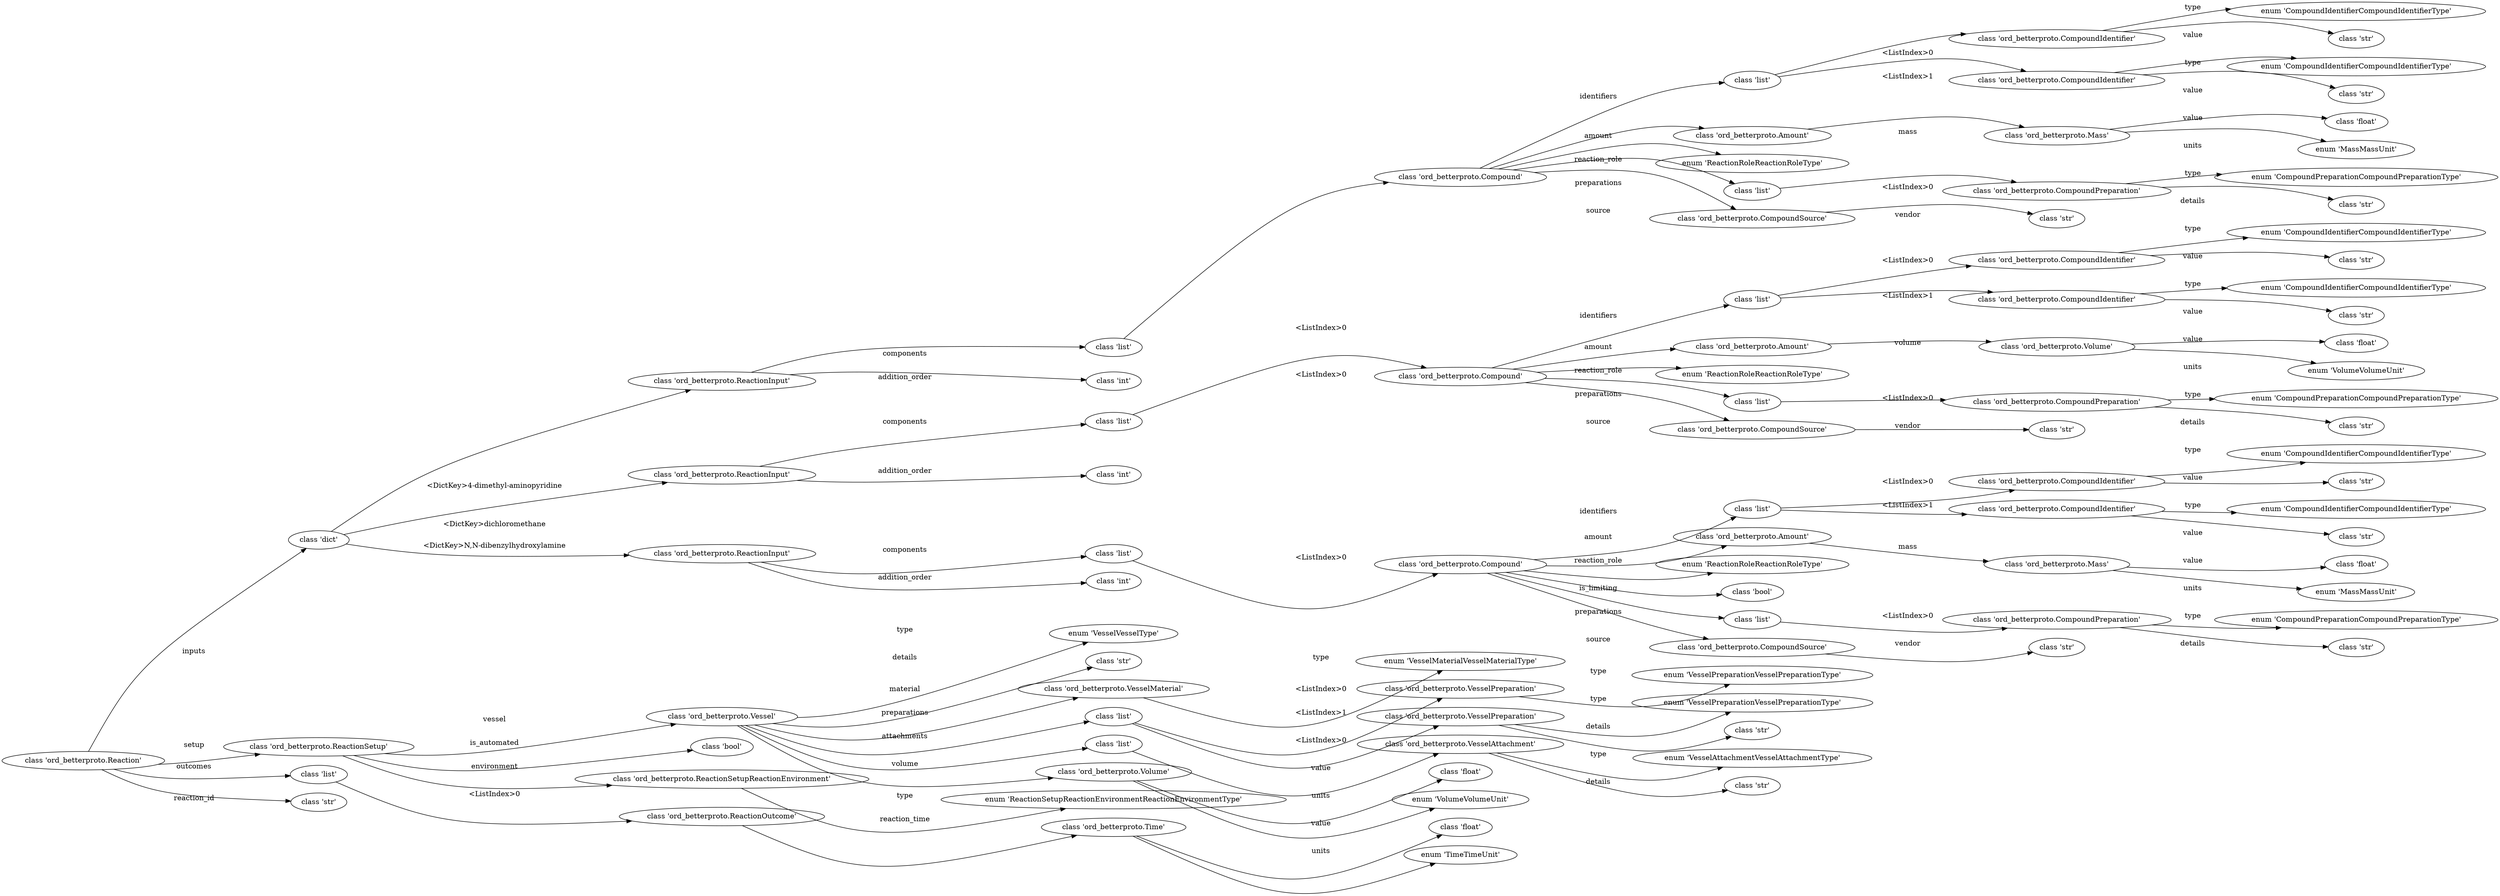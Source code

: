 strict digraph "" {
	graph [rankdir=LR,
		splines=curved
	];
	node [label="\N"];
	"<ROOT>"	[label=<class 'ord_betterproto.Reaction'>,
		node_class="<class 'ord_betterproto.Reaction'>",
		node_class_as_string="ord_betterproto.Reaction",
		node_object="Reaction(identifiers=[], inputs={'4-dimethyl-aminopyridine': ReactionInput(components=[Compound(identifiers=[CompoundIdentifier(\
type=<CompoundIdentifierCompoundIdentifierType.SMILES: 2>, details='', value='n1ccc(N(C)C)cc1'), CompoundIdentifier(type=<CompoundIdentifierCompoundIdentifierType.NAME: \
6>, details='', value='4-dimethyl-aminopyridine')], amount=Amount(mass=Mass(value=12.8, precision=None, units=<MassMassUnit.GRAM: \
2>), moles=Moles(value=None, precision=None, units=0), volume=Volume(value=None, precision=None, units=0), volume_includes_solutes=\
None, unmeasured=UnmeasuredAmount(type=0, details='')), reaction_role=<ReactionRoleReactionRoleType.REAGENT: 2>, is_limiting=None, \
preparations=[CompoundPreparation(type=<CompoundPreparationCompoundPreparationType.NONE: 2>, details='used as received', reaction_\
id='')], source=CompoundSource(vendor='Sigma Aldrich', catalog_id='', lot=''), features={}, analyses={})], crude_components=[], \
addition_order=2, addition_time=Time(value=None, precision=None, units=0), addition_speed=ReactionInputAdditionSpeed(type=0, details=''), \
addition_duration=Time(value=None, precision=None, units=0), flow_rate=FlowRate(value=None, precision=None, units=0), addition_device=\
ReactionInputAdditionDevice(type=0, details=''), addition_temperature=Temperature(value=None, precision=None, units=0)), 'dichloromethane': \
ReactionInput(components=[Compound(identifiers=[CompoundIdentifier(type=<CompoundIdentifierCompoundIdentifierType.SMILES: 2>, details='', \
value='C(Cl)Cl'), CompoundIdentifier(type=<CompoundIdentifierCompoundIdentifierType.NAME: 6>, details='', value='dichloromethane')], \
amount=Amount(mass=Mass(value=None, precision=None, units=0), moles=Moles(value=None, precision=None, units=0), volume=Volume(value=\
250.0, precision=None, units=<VolumeVolumeUnit.MILLILITER: 2>), volume_includes_solutes=None, unmeasured=UnmeasuredAmount(type=0, \
details='')), reaction_role=<ReactionRoleReactionRoleType.SOLVENT: 3>, is_limiting=None, preparations=[CompoundPreparation(type=<\
CompoundPreparationCompoundPreparationType.DRIED: 5>, details='purified by passage under argon pressure through two packed columns \
of neutral alumina and copper(II) oxide', reaction_id='')], source=CompoundSource(vendor='J. T. Baker', catalog_id='', lot=''), \
features={}, analyses={})], crude_components=[], addition_order=3, addition_time=Time(value=None, precision=None, units=0), addition_\
speed=ReactionInputAdditionSpeed(type=0, details=''), addition_duration=Time(value=None, precision=None, units=0), flow_rate=FlowRate(\
value=None, precision=None, units=0), addition_device=ReactionInputAdditionDevice(type=0, details=''), addition_temperature=Temperature(\
value=None, precision=None, units=0)), 'N,N-dibenzylhydroxylamine': ReactionInput(components=[Compound(identifiers=[CompoundIdentifier(\
type=<CompoundIdentifierCompoundIdentifierType.SMILES: 2>, details='', value='C1=CC=C(C=C1)CN(CC2=CC=CC=C2)O'), CompoundIdentifier(\
type=<CompoundIdentifierCompoundIdentifierType.NAME: 6>, details='', value='N,N-dibenzylhydroxylamine')], amount=Amount(mass=Mass(\
value=21.3, precision=None, units=<MassMassUnit.GRAM: 2>), moles=Moles(value=None, precision=None, units=0), volume=Volume(value=\
None, precision=None, units=0), volume_includes_solutes=None, unmeasured=UnmeasuredAmount(type=0, details='')), reaction_role=<ReactionRoleReactionRoleType.REACTANT: \
1>, is_limiting=True, preparations=[CompoundPreparation(type=<CompoundPreparationCompoundPreparationType.CUSTOM: 1>, details='a \
few colored or darker crystals, which were present in trace amounts, were discarded using standard tweezers', reaction_id='')], \
source=CompoundSource(vendor='TCI America', catalog_id='', lot=''), features={}, analyses={})], crude_components=[], addition_order=\
1, addition_time=Time(value=None, precision=None, units=0), addition_speed=ReactionInputAdditionSpeed(type=0, details=''), addition_\
duration=Time(value=None, precision=None, units=0), flow_rate=FlowRate(value=None, precision=None, units=0), addition_device=ReactionInputAdditionDevice(\
type=0, details=''), addition_temperature=Temperature(value=None, precision=None, units=0))}, setup=ReactionSetup(vessel=Vessel(\
type=<VesselVesselType.ROUND_BOTTOM_FLASK: 2>, details='single-necked', material=VesselMaterial(type=<VesselMaterialVesselMaterialType.GLASS: \
2>, details=''), preparations=[VesselPreparation(type=<VesselPreparationVesselPreparationType.OVEN_DRIED: 3>, details=''), VesselPreparation(\
type=<VesselPreparationVesselPreparationType.PURGED: 6>, details='with nitrogen')], attachments=[VesselAttachment(type=<VesselAttachmentVesselAttachmentType.SEPTUM: \
3>, details='rubber')], volume=Volume(value=500.0, precision=None, units=<VolumeVolumeUnit.MILLILITER: 2>), plate_id='', plate_position=''), \
is_automated=False, automation_platform='', automation_code={}, environment=ReactionSetupReactionEnvironment(type=<ReactionSetupReactionEnvironmentReactionEnvironmentType.FUME_\
HOOD: 2>, details='')), conditions=ReactionConditions(temperature=TemperatureConditions(), pressure=PressureConditions(), stirring=\
StirringConditions(), illumination=IlluminationConditions(), electrochemistry=ElectrochemistryConditions(), flow=FlowConditions(), \
reflux=None, ph=None, conditions_are_dynamic=None, details=''), notes=ReactionNotes(is_heterogeneous=None, forms_precipitate=None, \
is_exothermic=None, offgasses=None, is_sensitive_to_moisture=None, is_sensitive_to_oxygen=None, is_sensitive_to_light=None, safety_\
notes='', procedure_details=''), observations=[], workups=[], outcomes=[ReactionOutcome(reaction_time=Time(value=6.0, precision=\
None, units=<TimeTimeUnit.HOUR: 1>), conversion=Percentage(value=None, precision=None), products=[], analyses={})], provenance=ReactionProvenance(\
experimenter=Person(), city='', experiment_start=DateTime(), doi='', patent='', publication_url='', record_created=RecordEvent(), \
record_modified=[]), reaction_id='Making N,N-Dibenzyl-O-pivaloylhydroxylamine')"];
	"<ROOT>|inputs"	[label=<class 'dict'>,
		node_class="<class 'dict'>",
		node_class_as_string="builtins.dict",
		node_object="{'4-dimethyl-aminopyridine': ReactionInput(components=[Compound(identifiers=[CompoundIdentifier(type=<CompoundIdentifierCompoundIdentifierType.SMILES: \
2>, details='', value='n1ccc(N(C)C)cc1'), CompoundIdentifier(type=<CompoundIdentifierCompoundIdentifierType.NAME: 6>, details='', \
value='4-dimethyl-aminopyridine')], amount=Amount(mass=Mass(value=12.8, precision=None, units=<MassMassUnit.GRAM: 2>), moles=Moles(\
value=None, precision=None, units=0), volume=Volume(value=None, precision=None, units=0), volume_includes_solutes=None, unmeasured=\
UnmeasuredAmount(type=0, details='')), reaction_role=<ReactionRoleReactionRoleType.REAGENT: 2>, is_limiting=None, preparations=[\
CompoundPreparation(type=<CompoundPreparationCompoundPreparationType.NONE: 2>, details='used as received', reaction_id='')], source=\
CompoundSource(vendor='Sigma Aldrich', catalog_id='', lot=''), features={}, analyses={})], crude_components=[], addition_order=2, \
addition_time=Time(value=None, precision=None, units=0), addition_speed=ReactionInputAdditionSpeed(type=0, details=''), addition_\
duration=Time(value=None, precision=None, units=0), flow_rate=FlowRate(value=None, precision=None, units=0), addition_device=ReactionInputAdditionDevice(\
type=0, details=''), addition_temperature=Temperature(value=None, precision=None, units=0)), 'dichloromethane': ReactionInput(components=[\
Compound(identifiers=[CompoundIdentifier(type=<CompoundIdentifierCompoundIdentifierType.SMILES: 2>, details='', value='C(Cl)Cl'), \
CompoundIdentifier(type=<CompoundIdentifierCompoundIdentifierType.NAME: 6>, details='', value='dichloromethane')], amount=Amount(\
mass=Mass(value=None, precision=None, units=0), moles=Moles(value=None, precision=None, units=0), volume=Volume(value=250.0, precision=\
None, units=<VolumeVolumeUnit.MILLILITER: 2>), volume_includes_solutes=None, unmeasured=UnmeasuredAmount(type=0, details='')), reaction_\
role=<ReactionRoleReactionRoleType.SOLVENT: 3>, is_limiting=None, preparations=[CompoundPreparation(type=<CompoundPreparationCompoundPreparationType.DRIED: \
5>, details='purified by passage under argon pressure through two packed columns of neutral alumina and copper(II) oxide', reaction_\
id='')], source=CompoundSource(vendor='J. T. Baker', catalog_id='', lot=''), features={}, analyses={})], crude_components=[], addition_\
order=3, addition_time=Time(value=None, precision=None, units=0), addition_speed=ReactionInputAdditionSpeed(type=0, details=''), \
addition_duration=Time(value=None, precision=None, units=0), flow_rate=FlowRate(value=None, precision=None, units=0), addition_device=\
ReactionInputAdditionDevice(type=0, details=''), addition_temperature=Temperature(value=None, precision=None, units=0)), 'N,N-dibenzylhydroxylamine': \
ReactionInput(components=[Compound(identifiers=[CompoundIdentifier(type=<CompoundIdentifierCompoundIdentifierType.SMILES: 2>, details='', \
value='C1=CC=C(C=C1)CN(CC2=CC=CC=C2)O'), CompoundIdentifier(type=<CompoundIdentifierCompoundIdentifierType.NAME: 6>, details='', \
value='N,N-dibenzylhydroxylamine')], amount=Amount(mass=Mass(value=21.3, precision=None, units=<MassMassUnit.GRAM: 2>), moles=Moles(\
value=None, precision=None, units=0), volume=Volume(value=None, precision=None, units=0), volume_includes_solutes=None, unmeasured=\
UnmeasuredAmount(type=0, details='')), reaction_role=<ReactionRoleReactionRoleType.REACTANT: 1>, is_limiting=True, preparations=[\
CompoundPreparation(type=<CompoundPreparationCompoundPreparationType.CUSTOM: 1>, details='a few colored or darker crystals, which \
were present in trace amounts, were discarded using standard tweezers', reaction_id='')], source=CompoundSource(vendor='TCI America', \
catalog_id='', lot=''), features={}, analyses={})], crude_components=[], addition_order=1, addition_time=Time(value=None, precision=\
None, units=0), addition_speed=ReactionInputAdditionSpeed(type=0, details=''), addition_duration=Time(value=None, precision=None, \
units=0), flow_rate=FlowRate(value=None, precision=None, units=0), addition_device=ReactionInputAdditionDevice(type=0, details=''), \
addition_temperature=Temperature(value=None, precision=None, units=0))}"];
	"<ROOT>" -> "<ROOT>|inputs"	[field_name=inputs,
		label=inputs];
	"<ROOT>|setup"	[label=<class 'ord_betterproto.ReactionSetup'>,
		node_class="<class 'ord_betterproto.ReactionSetup'>",
		node_class_as_string="ord_betterproto.ReactionSetup",
		node_object="ReactionSetup(vessel=Vessel(type=<VesselVesselType.ROUND_BOTTOM_FLASK: 2>, details='single-necked', material=VesselMaterial(type=<\
VesselMaterialVesselMaterialType.GLASS: 2>, details=''), preparations=[VesselPreparation(type=<VesselPreparationVesselPreparationType.OVEN_\
DRIED: 3>, details=''), VesselPreparation(type=<VesselPreparationVesselPreparationType.PURGED: 6>, details='with nitrogen')], attachments=[\
VesselAttachment(type=<VesselAttachmentVesselAttachmentType.SEPTUM: 3>, details='rubber')], volume=Volume(value=500.0, precision=\
None, units=<VolumeVolumeUnit.MILLILITER: 2>), plate_id='', plate_position=''), is_automated=False, automation_platform='', automation_\
code={}, environment=ReactionSetupReactionEnvironment(type=<ReactionSetupReactionEnvironmentReactionEnvironmentType.FUME_HOOD: 2>, \
details=''))"];
	"<ROOT>" -> "<ROOT>|setup"	[field_name=setup,
		label=setup];
	"<ROOT>|outcomes"	[label=<class 'list'>,
		node_class="<class 'list'>",
		node_class_as_string="builtins.list",
		node_object="[ReactionOutcome(reaction_time=Time(value=6.0, precision=None, units=<TimeTimeUnit.HOUR: 1>), conversion=Percentage(value=None, \
precision=None), products=[], analyses={})]"];
	"<ROOT>" -> "<ROOT>|outcomes"	[field_name=outcomes,
		label=outcomes];
	"<ROOT>|reaction_id"	[label=<class 'str'>,
		node_class="<class 'str'>",
		node_class_as_string="builtins.str",
		node_object="Making N,N-Dibenzyl-O-pivaloylhydroxylamine"];
	"<ROOT>" -> "<ROOT>|reaction_id"	[field_name=reaction_id,
		label=reaction_id];
	"<ROOT>|inputs|<DictKey>4-dimethyl-aminopyridine"	[label=<class 'ord_betterproto.ReactionInput'>,
		node_class="<class 'ord_betterproto.ReactionInput'>",
		node_class_as_string="ord_betterproto.ReactionInput",
		node_object="ReactionInput(components=[Compound(identifiers=[CompoundIdentifier(type=<CompoundIdentifierCompoundIdentifierType.SMILES: 2>, details='', \
value='n1ccc(N(C)C)cc1'), CompoundIdentifier(type=<CompoundIdentifierCompoundIdentifierType.NAME: 6>, details='', value='4-dimethyl-aminopyridine')], \
amount=Amount(mass=Mass(value=12.8, precision=None, units=<MassMassUnit.GRAM: 2>), moles=Moles(value=None, precision=None, units=\
0), volume=Volume(value=None, precision=None, units=0), volume_includes_solutes=None, unmeasured=UnmeasuredAmount(type=0, details='')), \
reaction_role=<ReactionRoleReactionRoleType.REAGENT: 2>, is_limiting=None, preparations=[CompoundPreparation(type=<CompoundPreparationCompoundPreparationType.NONE: \
2>, details='used as received', reaction_id='')], source=CompoundSource(vendor='Sigma Aldrich', catalog_id='', lot=''), features={}, \
analyses={})], crude_components=[], addition_order=2, addition_time=Time(value=None, precision=None, units=0), addition_speed=ReactionInputAdditionSpeed(\
type=0, details=''), addition_duration=Time(value=None, precision=None, units=0), flow_rate=FlowRate(value=None, precision=None, \
units=0), addition_device=ReactionInputAdditionDevice(type=0, details=''), addition_temperature=Temperature(value=None, precision=\
None, units=0))"];
	"<ROOT>|inputs" -> "<ROOT>|inputs|<DictKey>4-dimethyl-aminopyridine"	[field_name="4-dimethyl-aminopyridine",
		label="<DictKey>4-dimethyl-aminopyridine"];
	"<ROOT>|inputs|<DictKey>dichloromethane"	[label=<class 'ord_betterproto.ReactionInput'>,
		node_class="<class 'ord_betterproto.ReactionInput'>",
		node_class_as_string="ord_betterproto.ReactionInput",
		node_object="ReactionInput(components=[Compound(identifiers=[CompoundIdentifier(type=<CompoundIdentifierCompoundIdentifierType.SMILES: 2>, details='', \
value='C(Cl)Cl'), CompoundIdentifier(type=<CompoundIdentifierCompoundIdentifierType.NAME: 6>, details='', value='dichloromethane')], \
amount=Amount(mass=Mass(value=None, precision=None, units=0), moles=Moles(value=None, precision=None, units=0), volume=Volume(value=\
250.0, precision=None, units=<VolumeVolumeUnit.MILLILITER: 2>), volume_includes_solutes=None, unmeasured=UnmeasuredAmount(type=0, \
details='')), reaction_role=<ReactionRoleReactionRoleType.SOLVENT: 3>, is_limiting=None, preparations=[CompoundPreparation(type=<\
CompoundPreparationCompoundPreparationType.DRIED: 5>, details='purified by passage under argon pressure through two packed columns \
of neutral alumina and copper(II) oxide', reaction_id='')], source=CompoundSource(vendor='J. T. Baker', catalog_id='', lot=''), \
features={}, analyses={})], crude_components=[], addition_order=3, addition_time=Time(value=None, precision=None, units=0), addition_\
speed=ReactionInputAdditionSpeed(type=0, details=''), addition_duration=Time(value=None, precision=None, units=0), flow_rate=FlowRate(\
value=None, precision=None, units=0), addition_device=ReactionInputAdditionDevice(type=0, details=''), addition_temperature=Temperature(\
value=None, precision=None, units=0))"];
	"<ROOT>|inputs" -> "<ROOT>|inputs|<DictKey>dichloromethane"	[field_name=dichloromethane,
		label="<DictKey>dichloromethane"];
	"<ROOT>|inputs|<DictKey>N,N-dibenzylhydroxylamine"	[label=<class 'ord_betterproto.ReactionInput'>,
		node_class="<class 'ord_betterproto.ReactionInput'>",
		node_class_as_string="ord_betterproto.ReactionInput",
		node_object="ReactionInput(components=[Compound(identifiers=[CompoundIdentifier(type=<CompoundIdentifierCompoundIdentifierType.SMILES: 2>, details='', \
value='C1=CC=C(C=C1)CN(CC2=CC=CC=C2)O'), CompoundIdentifier(type=<CompoundIdentifierCompoundIdentifierType.NAME: 6>, details='', \
value='N,N-dibenzylhydroxylamine')], amount=Amount(mass=Mass(value=21.3, precision=None, units=<MassMassUnit.GRAM: 2>), moles=Moles(\
value=None, precision=None, units=0), volume=Volume(value=None, precision=None, units=0), volume_includes_solutes=None, unmeasured=\
UnmeasuredAmount(type=0, details='')), reaction_role=<ReactionRoleReactionRoleType.REACTANT: 1>, is_limiting=True, preparations=[\
CompoundPreparation(type=<CompoundPreparationCompoundPreparationType.CUSTOM: 1>, details='a few colored or darker crystals, which \
were present in trace amounts, were discarded using standard tweezers', reaction_id='')], source=CompoundSource(vendor='TCI America', \
catalog_id='', lot=''), features={}, analyses={})], crude_components=[], addition_order=1, addition_time=Time(value=None, precision=\
None, units=0), addition_speed=ReactionInputAdditionSpeed(type=0, details=''), addition_duration=Time(value=None, precision=None, \
units=0), flow_rate=FlowRate(value=None, precision=None, units=0), addition_device=ReactionInputAdditionDevice(type=0, details=''), \
addition_temperature=Temperature(value=None, precision=None, units=0))"];
	"<ROOT>|inputs" -> "<ROOT>|inputs|<DictKey>N,N-dibenzylhydroxylamine"	[field_name="N,N-dibenzylhydroxylamine",
		label="<DictKey>N,N-dibenzylhydroxylamine"];
	"<ROOT>|inputs|<DictKey>4-dimethyl-aminopyridine|components"	[label=<class 'list'>,
		node_class="<class 'list'>",
		node_class_as_string="builtins.list",
		node_object="[Compound(identifiers=[CompoundIdentifier(type=<CompoundIdentifierCompoundIdentifierType.SMILES: 2>, details='', value='n1ccc(N(\
C)C)cc1'), CompoundIdentifier(type=<CompoundIdentifierCompoundIdentifierType.NAME: 6>, details='', value='4-dimethyl-aminopyridine')], \
amount=Amount(mass=Mass(value=12.8, precision=None, units=<MassMassUnit.GRAM: 2>), moles=Moles(value=None, precision=None, units=\
0), volume=Volume(value=None, precision=None, units=0), volume_includes_solutes=None, unmeasured=UnmeasuredAmount(type=0, details='')), \
reaction_role=<ReactionRoleReactionRoleType.REAGENT: 2>, is_limiting=None, preparations=[CompoundPreparation(type=<CompoundPreparationCompoundPreparationType.NONE: \
2>, details='used as received', reaction_id='')], source=CompoundSource(vendor='Sigma Aldrich', catalog_id='', lot=''), features={}, \
analyses={})]"];
	"<ROOT>|inputs|<DictKey>4-dimethyl-aminopyridine" -> "<ROOT>|inputs|<DictKey>4-dimethyl-aminopyridine|components"	[field_name=components,
		label=components];
	"<ROOT>|inputs|<DictKey>4-dimethyl-aminopyridine|addition_order"	[label=<class 'int'>,
		node_class="<class 'int'>",
		node_class_as_string="builtins.int",
		node_object=2];
	"<ROOT>|inputs|<DictKey>4-dimethyl-aminopyridine" -> "<ROOT>|inputs|<DictKey>4-dimethyl-aminopyridine|addition_order"	[field_name=addition_order,
		label=addition_order];
	"<ROOT>|inputs|<DictKey>4-dimethyl-aminopyridine|components|<ListIndex>0"	[label=<class 'ord_betterproto.Compound'>,
		node_class="<class 'ord_betterproto.Compound'>",
		node_class_as_string="ord_betterproto.Compound",
		node_object="Compound(identifiers=[CompoundIdentifier(type=<CompoundIdentifierCompoundIdentifierType.SMILES: 2>, details='', value='n1ccc(N(C)\
C)cc1'), CompoundIdentifier(type=<CompoundIdentifierCompoundIdentifierType.NAME: 6>, details='', value='4-dimethyl-aminopyridine')], \
amount=Amount(mass=Mass(value=12.8, precision=None, units=<MassMassUnit.GRAM: 2>), moles=Moles(value=None, precision=None, units=\
0), volume=Volume(value=None, precision=None, units=0), volume_includes_solutes=None, unmeasured=UnmeasuredAmount(type=0, details='')), \
reaction_role=<ReactionRoleReactionRoleType.REAGENT: 2>, is_limiting=None, preparations=[CompoundPreparation(type=<CompoundPreparationCompoundPreparationType.NONE: \
2>, details='used as received', reaction_id='')], source=CompoundSource(vendor='Sigma Aldrich', catalog_id='', lot=''), features={}, \
analyses={})"];
	"<ROOT>|inputs|<DictKey>4-dimethyl-aminopyridine|components" -> "<ROOT>|inputs|<DictKey>4-dimethyl-aminopyridine|components|<ListIndex>0"	[field_name=0,
		label="<ListIndex>0"];
	"<ROOT>|inputs|<DictKey>4-dimethyl-aminopyridine|components|<ListIndex>0|identifiers"	[label=<class 'list'>,
		node_class="<class 'list'>",
		node_class_as_string="builtins.list",
		node_object="[CompoundIdentifier(type=<CompoundIdentifierCompoundIdentifierType.SMILES: 2>, details='', value='n1ccc(N(C)C)cc1'), CompoundIdentifier(\
type=<CompoundIdentifierCompoundIdentifierType.NAME: 6>, details='', value='4-dimethyl-aminopyridine')]"];
	"<ROOT>|inputs|<DictKey>4-dimethyl-aminopyridine|components|<ListIndex>0" -> "<ROOT>|inputs|<DictKey>4-dimethyl-aminopyridine|components|<ListIndex>0|identifiers"	[field_name=identifiers,
		label=identifiers];
	"<ROOT>|inputs|<DictKey>4-dimethyl-aminopyridine|components|<ListIndex>0|amount"	[label=<class 'ord_betterproto.Amount'>,
		node_class="<class 'ord_betterproto.Amount'>",
		node_class_as_string="ord_betterproto.Amount",
		node_object="Amount(mass=Mass(value=12.8, precision=None, units=<MassMassUnit.GRAM: 2>), moles=Moles(value=None, precision=None, units=0), volume=\
Volume(value=None, precision=None, units=0), volume_includes_solutes=None, unmeasured=UnmeasuredAmount(type=0, details=''))"];
	"<ROOT>|inputs|<DictKey>4-dimethyl-aminopyridine|components|<ListIndex>0" -> "<ROOT>|inputs|<DictKey>4-dimethyl-aminopyridine|components|<ListIndex>0|amount"	[field_name=amount,
		label=amount];
	"<ROOT>|inputs|<DictKey>4-dimethyl-aminopyridine|components|<ListIndex>0|reaction_role"	[label=<enum 'ReactionRoleReactionRoleType'>,
		node_class="<enum 'ReactionRoleReactionRoleType'>",
		node_class_as_string="ord_betterproto.ReactionRoleReactionRoleType",
		node_object="ReactionRoleReactionRoleType.REAGENT"];
	"<ROOT>|inputs|<DictKey>4-dimethyl-aminopyridine|components|<ListIndex>0" -> "<ROOT>|inputs|<DictKey>4-dimethyl-aminopyridine|components|<ListIndex>0|reaction_role"	[field_name=reaction_role,
		label=reaction_role];
	"<ROOT>|inputs|<DictKey>4-dimethyl-aminopyridine|components|<ListIndex>0|preparations"	[label=<class 'list'>,
		node_class="<class 'list'>",
		node_class_as_string="builtins.list",
		node_object="[CompoundPreparation(type=<CompoundPreparationCompoundPreparationType.NONE: 2>, details='used as received', reaction_id='')]"];
	"<ROOT>|inputs|<DictKey>4-dimethyl-aminopyridine|components|<ListIndex>0" -> "<ROOT>|inputs|<DictKey>4-dimethyl-aminopyridine|components|<ListIndex>0|preparations"	[field_name=preparations,
		label=preparations];
	"<ROOT>|inputs|<DictKey>4-dimethyl-aminopyridine|components|<ListIndex>0|source"	[label=<class 'ord_betterproto.CompoundSource'>,
		node_class="<class 'ord_betterproto.CompoundSource'>",
		node_class_as_string="ord_betterproto.CompoundSource",
		node_object="CompoundSource(vendor='Sigma Aldrich', catalog_id='', lot='')"];
	"<ROOT>|inputs|<DictKey>4-dimethyl-aminopyridine|components|<ListIndex>0" -> "<ROOT>|inputs|<DictKey>4-dimethyl-aminopyridine|components|<ListIndex>0|source"	[field_name=source,
		label=source];
	"<ROOT>|inputs|<DictKey>4-dimethyl-aminopyridine|components|<ListIndex>0|identifiers|<ListIndex>0"	[label=<class 'ord_betterproto.CompoundIdentifier'>,
		node_class="<class 'ord_betterproto.CompoundIdentifier'>",
		node_class_as_string="ord_betterproto.CompoundIdentifier",
		node_object="CompoundIdentifier(type=<CompoundIdentifierCompoundIdentifierType.SMILES: 2>, details='', value='n1ccc(N(C)C)cc1')"];
	"<ROOT>|inputs|<DictKey>4-dimethyl-aminopyridine|components|<ListIndex>0|identifiers" -> "<ROOT>|inputs|<DictKey>4-dimethyl-aminopyridine|components|<ListIndex>0|identifiers|<ListIndex>0"	[field_name=0,
		label="<ListIndex>0"];
	"<ROOT>|inputs|<DictKey>4-dimethyl-aminopyridine|components|<ListIndex>0|identifiers|<ListIndex>1"	[label=<class 'ord_betterproto.CompoundIdentifier'>,
		node_class="<class 'ord_betterproto.CompoundIdentifier'>",
		node_class_as_string="ord_betterproto.CompoundIdentifier",
		node_object="CompoundIdentifier(type=<CompoundIdentifierCompoundIdentifierType.NAME: 6>, details='', value='4-dimethyl-aminopyridine')"];
	"<ROOT>|inputs|<DictKey>4-dimethyl-aminopyridine|components|<ListIndex>0|identifiers" -> "<ROOT>|inputs|<DictKey>4-dimethyl-aminopyridine|components|<ListIndex>0|identifiers|<ListIndex>1"	[field_name=1,
		label="<ListIndex>1"];
	"<ROOT>|inputs|<DictKey>4-dimethyl-aminopyridine|components|<ListIndex>0|identifiers|<ListIndex>0|type"	[label=<enum 'CompoundIdentifierCompoundIdentifierType'>,
		node_class="<enum 'CompoundIdentifierCompoundIdentifierType'>",
		node_class_as_string="ord_betterproto.CompoundIdentifierCompoundIdentifierType",
		node_object="CompoundIdentifierCompoundIdentifierType.SMILES"];
	"<ROOT>|inputs|<DictKey>4-dimethyl-aminopyridine|components|<ListIndex>0|identifiers|<ListIndex>0" -> "<ROOT>|inputs|<DictKey>4-dimethyl-aminopyridine|components|<ListIndex>0|identifiers|<ListIndex>0|type"	[field_name=type,
		label=type];
	"<ROOT>|inputs|<DictKey>4-dimethyl-aminopyridine|components|<ListIndex>0|identifiers|<ListIndex>0|value"	[label=<class 'str'>,
		node_class="<class 'str'>",
		node_class_as_string="builtins.str",
		node_object="n1ccc(N(C)C)cc1"];
	"<ROOT>|inputs|<DictKey>4-dimethyl-aminopyridine|components|<ListIndex>0|identifiers|<ListIndex>0" -> "<ROOT>|inputs|<DictKey>4-dimethyl-aminopyridine|components|<ListIndex>0|identifiers|<ListIndex>0|value"	[field_name=value,
		label=value];
	"<ROOT>|inputs|<DictKey>4-dimethyl-aminopyridine|components|<ListIndex>0|identifiers|<ListIndex>1|type"	[label=<enum 'CompoundIdentifierCompoundIdentifierType'>,
		node_class="<enum 'CompoundIdentifierCompoundIdentifierType'>",
		node_class_as_string="ord_betterproto.CompoundIdentifierCompoundIdentifierType",
		node_object="CompoundIdentifierCompoundIdentifierType.NAME"];
	"<ROOT>|inputs|<DictKey>4-dimethyl-aminopyridine|components|<ListIndex>0|identifiers|<ListIndex>1" -> "<ROOT>|inputs|<DictKey>4-dimethyl-aminopyridine|components|<ListIndex>0|identifiers|<ListIndex>1|type"	[field_name=type,
		label=type];
	"<ROOT>|inputs|<DictKey>4-dimethyl-aminopyridine|components|<ListIndex>0|identifiers|<ListIndex>1|value"	[label=<class 'str'>,
		node_class="<class 'str'>",
		node_class_as_string="builtins.str",
		node_object="4-dimethyl-aminopyridine"];
	"<ROOT>|inputs|<DictKey>4-dimethyl-aminopyridine|components|<ListIndex>0|identifiers|<ListIndex>1" -> "<ROOT>|inputs|<DictKey>4-dimethyl-aminopyridine|components|<ListIndex>0|identifiers|<ListIndex>1|value"	[field_name=value,
		label=value];
	"<ROOT>|inputs|<DictKey>4-dimethyl-aminopyridine|components|<ListIndex>0|amount|mass"	[label=<class 'ord_betterproto.Mass'>,
		node_class="<class 'ord_betterproto.Mass'>",
		node_class_as_string="ord_betterproto.Mass",
		node_object="Mass(value=12.8, precision=None, units=<MassMassUnit.GRAM: 2>)"];
	"<ROOT>|inputs|<DictKey>4-dimethyl-aminopyridine|components|<ListIndex>0|amount" -> "<ROOT>|inputs|<DictKey>4-dimethyl-aminopyridine|components|<ListIndex>0|amount|mass"	[field_name=mass,
		label=mass];
	"<ROOT>|inputs|<DictKey>4-dimethyl-aminopyridine|components|<ListIndex>0|amount|mass|value"	[label=<class 'float'>,
		node_class="<class 'float'>",
		node_class_as_string="builtins.float",
		node_object=12.8];
	"<ROOT>|inputs|<DictKey>4-dimethyl-aminopyridine|components|<ListIndex>0|amount|mass" -> "<ROOT>|inputs|<DictKey>4-dimethyl-aminopyridine|components|<ListIndex>0|amount|mass|value"	[field_name=value,
		label=value];
	"<ROOT>|inputs|<DictKey>4-dimethyl-aminopyridine|components|<ListIndex>0|amount|mass|units"	[label=<enum 'MassMassUnit'>,
		node_class="<enum 'MassMassUnit'>",
		node_class_as_string="ord_betterproto.MassMassUnit",
		node_object="MassMassUnit.GRAM"];
	"<ROOT>|inputs|<DictKey>4-dimethyl-aminopyridine|components|<ListIndex>0|amount|mass" -> "<ROOT>|inputs|<DictKey>4-dimethyl-aminopyridine|components|<ListIndex>0|amount|mass|units"	[field_name=units,
		label=units];
	"<ROOT>|inputs|<DictKey>4-dimethyl-aminopyridine|components|<ListIndex>0|preparations|<ListIndex>0"	[label=<class 'ord_betterproto.CompoundPreparation'>,
		node_class="<class 'ord_betterproto.CompoundPreparation'>",
		node_class_as_string="ord_betterproto.CompoundPreparation",
		node_object="CompoundPreparation(type=<CompoundPreparationCompoundPreparationType.NONE: 2>, details='used as received', reaction_id='')"];
	"<ROOT>|inputs|<DictKey>4-dimethyl-aminopyridine|components|<ListIndex>0|preparations" -> "<ROOT>|inputs|<DictKey>4-dimethyl-aminopyridine|components|<ListIndex>0|preparations|<ListIndex>0"	[field_name=0,
		label="<ListIndex>0"];
	"<ROOT>|inputs|<DictKey>4-dimethyl-aminopyridine|components|<ListIndex>0|preparations|<ListIndex>0|type"	[label=<enum 'CompoundPreparationCompoundPreparationType'>,
		node_class="<enum 'CompoundPreparationCompoundPreparationType'>",
		node_class_as_string="ord_betterproto.CompoundPreparationCompoundPreparationType",
		node_object="CompoundPreparationCompoundPreparationType.NONE"];
	"<ROOT>|inputs|<DictKey>4-dimethyl-aminopyridine|components|<ListIndex>0|preparations|<ListIndex>0" -> "<ROOT>|inputs|<DictKey>4-dimethyl-aminopyridine|components|<ListIndex>0|preparations|<ListIndex>0|type"	[field_name=type,
		label=type];
	"<ROOT>|inputs|<DictKey>4-dimethyl-aminopyridine|components|<ListIndex>0|preparations|<ListIndex>0|details"	[label=<class 'str'>,
		node_class="<class 'str'>",
		node_class_as_string="builtins.str",
		node_object="used as received"];
	"<ROOT>|inputs|<DictKey>4-dimethyl-aminopyridine|components|<ListIndex>0|preparations|<ListIndex>0" -> "<ROOT>|inputs|<DictKey>4-dimethyl-aminopyridine|components|<ListIndex>0|preparations|<ListIndex>0|details"	[field_name=details,
		label=details];
	"<ROOT>|inputs|<DictKey>4-dimethyl-aminopyridine|components|<ListIndex>0|source|vendor"	[label=<class 'str'>,
		node_class="<class 'str'>",
		node_class_as_string="builtins.str",
		node_object="Sigma Aldrich"];
	"<ROOT>|inputs|<DictKey>4-dimethyl-aminopyridine|components|<ListIndex>0|source" -> "<ROOT>|inputs|<DictKey>4-dimethyl-aminopyridine|components|<ListIndex>0|source|vendor"	[field_name=vendor,
		label=vendor];
	"<ROOT>|inputs|<DictKey>dichloromethane|components"	[label=<class 'list'>,
		node_class="<class 'list'>",
		node_class_as_string="builtins.list",
		node_object="[Compound(identifiers=[CompoundIdentifier(type=<CompoundIdentifierCompoundIdentifierType.SMILES: 2>, details='', value='C(Cl)Cl'), \
CompoundIdentifier(type=<CompoundIdentifierCompoundIdentifierType.NAME: 6>, details='', value='dichloromethane')], amount=Amount(\
mass=Mass(value=None, precision=None, units=0), moles=Moles(value=None, precision=None, units=0), volume=Volume(value=250.0, precision=\
None, units=<VolumeVolumeUnit.MILLILITER: 2>), volume_includes_solutes=None, unmeasured=UnmeasuredAmount(type=0, details='')), reaction_\
role=<ReactionRoleReactionRoleType.SOLVENT: 3>, is_limiting=None, preparations=[CompoundPreparation(type=<CompoundPreparationCompoundPreparationType.DRIED: \
5>, details='purified by passage under argon pressure through two packed columns of neutral alumina and copper(II) oxide', reaction_\
id='')], source=CompoundSource(vendor='J. T. Baker', catalog_id='', lot=''), features={}, analyses={})]"];
	"<ROOT>|inputs|<DictKey>dichloromethane" -> "<ROOT>|inputs|<DictKey>dichloromethane|components"	[field_name=components,
		label=components];
	"<ROOT>|inputs|<DictKey>dichloromethane|addition_order"	[label=<class 'int'>,
		node_class="<class 'int'>",
		node_class_as_string="builtins.int",
		node_object=3];
	"<ROOT>|inputs|<DictKey>dichloromethane" -> "<ROOT>|inputs|<DictKey>dichloromethane|addition_order"	[field_name=addition_order,
		label=addition_order];
	"<ROOT>|inputs|<DictKey>dichloromethane|components|<ListIndex>0"	[label=<class 'ord_betterproto.Compound'>,
		node_class="<class 'ord_betterproto.Compound'>",
		node_class_as_string="ord_betterproto.Compound",
		node_object="Compound(identifiers=[CompoundIdentifier(type=<CompoundIdentifierCompoundIdentifierType.SMILES: 2>, details='', value='C(Cl)Cl'), \
CompoundIdentifier(type=<CompoundIdentifierCompoundIdentifierType.NAME: 6>, details='', value='dichloromethane')], amount=Amount(\
mass=Mass(value=None, precision=None, units=0), moles=Moles(value=None, precision=None, units=0), volume=Volume(value=250.0, precision=\
None, units=<VolumeVolumeUnit.MILLILITER: 2>), volume_includes_solutes=None, unmeasured=UnmeasuredAmount(type=0, details='')), reaction_\
role=<ReactionRoleReactionRoleType.SOLVENT: 3>, is_limiting=None, preparations=[CompoundPreparation(type=<CompoundPreparationCompoundPreparationType.DRIED: \
5>, details='purified by passage under argon pressure through two packed columns of neutral alumina and copper(II) oxide', reaction_\
id='')], source=CompoundSource(vendor='J. T. Baker', catalog_id='', lot=''), features={}, analyses={})"];
	"<ROOT>|inputs|<DictKey>dichloromethane|components" -> "<ROOT>|inputs|<DictKey>dichloromethane|components|<ListIndex>0"	[field_name=0,
		label="<ListIndex>0"];
	"<ROOT>|inputs|<DictKey>dichloromethane|components|<ListIndex>0|identifiers"	[label=<class 'list'>,
		node_class="<class 'list'>",
		node_class_as_string="builtins.list",
		node_object="[CompoundIdentifier(type=<CompoundIdentifierCompoundIdentifierType.SMILES: 2>, details='', value='C(Cl)Cl'), CompoundIdentifier(\
type=<CompoundIdentifierCompoundIdentifierType.NAME: 6>, details='', value='dichloromethane')]"];
	"<ROOT>|inputs|<DictKey>dichloromethane|components|<ListIndex>0" -> "<ROOT>|inputs|<DictKey>dichloromethane|components|<ListIndex>0|identifiers"	[field_name=identifiers,
		label=identifiers];
	"<ROOT>|inputs|<DictKey>dichloromethane|components|<ListIndex>0|amount"	[label=<class 'ord_betterproto.Amount'>,
		node_class="<class 'ord_betterproto.Amount'>",
		node_class_as_string="ord_betterproto.Amount",
		node_object="Amount(mass=Mass(value=None, precision=None, units=0), moles=Moles(value=None, precision=None, units=0), volume=Volume(value=250.0, \
precision=None, units=<VolumeVolumeUnit.MILLILITER: 2>), volume_includes_solutes=None, unmeasured=UnmeasuredAmount(type=0, details=''))"];
	"<ROOT>|inputs|<DictKey>dichloromethane|components|<ListIndex>0" -> "<ROOT>|inputs|<DictKey>dichloromethane|components|<ListIndex>0|amount"	[field_name=amount,
		label=amount];
	"<ROOT>|inputs|<DictKey>dichloromethane|components|<ListIndex>0|reaction_role"	[label=<enum 'ReactionRoleReactionRoleType'>,
		node_class="<enum 'ReactionRoleReactionRoleType'>",
		node_class_as_string="ord_betterproto.ReactionRoleReactionRoleType",
		node_object="ReactionRoleReactionRoleType.SOLVENT"];
	"<ROOT>|inputs|<DictKey>dichloromethane|components|<ListIndex>0" -> "<ROOT>|inputs|<DictKey>dichloromethane|components|<ListIndex>0|reaction_role"	[field_name=reaction_role,
		label=reaction_role];
	"<ROOT>|inputs|<DictKey>dichloromethane|components|<ListIndex>0|preparations"	[label=<class 'list'>,
		node_class="<class 'list'>",
		node_class_as_string="builtins.list",
		node_object="[CompoundPreparation(type=<CompoundPreparationCompoundPreparationType.DRIED: 5>, details='purified by passage under argon pressure \
through two packed columns of neutral alumina and copper(II) oxide', reaction_id='')]"];
	"<ROOT>|inputs|<DictKey>dichloromethane|components|<ListIndex>0" -> "<ROOT>|inputs|<DictKey>dichloromethane|components|<ListIndex>0|preparations"	[field_name=preparations,
		label=preparations];
	"<ROOT>|inputs|<DictKey>dichloromethane|components|<ListIndex>0|source"	[label=<class 'ord_betterproto.CompoundSource'>,
		node_class="<class 'ord_betterproto.CompoundSource'>",
		node_class_as_string="ord_betterproto.CompoundSource",
		node_object="CompoundSource(vendor='J. T. Baker', catalog_id='', lot='')"];
	"<ROOT>|inputs|<DictKey>dichloromethane|components|<ListIndex>0" -> "<ROOT>|inputs|<DictKey>dichloromethane|components|<ListIndex>0|source"	[field_name=source,
		label=source];
	"<ROOT>|inputs|<DictKey>dichloromethane|components|<ListIndex>0|identifiers|<ListIndex>0"	[label=<class 'ord_betterproto.CompoundIdentifier'>,
		node_class="<class 'ord_betterproto.CompoundIdentifier'>",
		node_class_as_string="ord_betterproto.CompoundIdentifier",
		node_object="CompoundIdentifier(type=<CompoundIdentifierCompoundIdentifierType.SMILES: 2>, details='', value='C(Cl)Cl')"];
	"<ROOT>|inputs|<DictKey>dichloromethane|components|<ListIndex>0|identifiers" -> "<ROOT>|inputs|<DictKey>dichloromethane|components|<ListIndex>0|identifiers|<ListIndex>0"	[field_name=0,
		label="<ListIndex>0"];
	"<ROOT>|inputs|<DictKey>dichloromethane|components|<ListIndex>0|identifiers|<ListIndex>1"	[label=<class 'ord_betterproto.CompoundIdentifier'>,
		node_class="<class 'ord_betterproto.CompoundIdentifier'>",
		node_class_as_string="ord_betterproto.CompoundIdentifier",
		node_object="CompoundIdentifier(type=<CompoundIdentifierCompoundIdentifierType.NAME: 6>, details='', value='dichloromethane')"];
	"<ROOT>|inputs|<DictKey>dichloromethane|components|<ListIndex>0|identifiers" -> "<ROOT>|inputs|<DictKey>dichloromethane|components|<ListIndex>0|identifiers|<ListIndex>1"	[field_name=1,
		label="<ListIndex>1"];
	"<ROOT>|inputs|<DictKey>dichloromethane|components|<ListIndex>0|identifiers|<ListIndex>0|type"	[label=<enum 'CompoundIdentifierCompoundIdentifierType'>,
		node_class="<enum 'CompoundIdentifierCompoundIdentifierType'>",
		node_class_as_string="ord_betterproto.CompoundIdentifierCompoundIdentifierType",
		node_object="CompoundIdentifierCompoundIdentifierType.SMILES"];
	"<ROOT>|inputs|<DictKey>dichloromethane|components|<ListIndex>0|identifiers|<ListIndex>0" -> "<ROOT>|inputs|<DictKey>dichloromethane|components|<ListIndex>0|identifiers|<ListIndex>0|type"	[field_name=type,
		label=type];
	"<ROOT>|inputs|<DictKey>dichloromethane|components|<ListIndex>0|identifiers|<ListIndex>0|value"	[label=<class 'str'>,
		node_class="<class 'str'>",
		node_class_as_string="builtins.str",
		node_object="C(Cl)Cl"];
	"<ROOT>|inputs|<DictKey>dichloromethane|components|<ListIndex>0|identifiers|<ListIndex>0" -> "<ROOT>|inputs|<DictKey>dichloromethane|components|<ListIndex>0|identifiers|<ListIndex>0|value"	[field_name=value,
		label=value];
	"<ROOT>|inputs|<DictKey>dichloromethane|components|<ListIndex>0|identifiers|<ListIndex>1|type"	[label=<enum 'CompoundIdentifierCompoundIdentifierType'>,
		node_class="<enum 'CompoundIdentifierCompoundIdentifierType'>",
		node_class_as_string="ord_betterproto.CompoundIdentifierCompoundIdentifierType",
		node_object="CompoundIdentifierCompoundIdentifierType.NAME"];
	"<ROOT>|inputs|<DictKey>dichloromethane|components|<ListIndex>0|identifiers|<ListIndex>1" -> "<ROOT>|inputs|<DictKey>dichloromethane|components|<ListIndex>0|identifiers|<ListIndex>1|type"	[field_name=type,
		label=type];
	"<ROOT>|inputs|<DictKey>dichloromethane|components|<ListIndex>0|identifiers|<ListIndex>1|value"	[label=<class 'str'>,
		node_class="<class 'str'>",
		node_class_as_string="builtins.str",
		node_object=dichloromethane];
	"<ROOT>|inputs|<DictKey>dichloromethane|components|<ListIndex>0|identifiers|<ListIndex>1" -> "<ROOT>|inputs|<DictKey>dichloromethane|components|<ListIndex>0|identifiers|<ListIndex>1|value"	[field_name=value,
		label=value];
	"<ROOT>|inputs|<DictKey>dichloromethane|components|<ListIndex>0|amount|volume"	[label=<class 'ord_betterproto.Volume'>,
		node_class="<class 'ord_betterproto.Volume'>",
		node_class_as_string="ord_betterproto.Volume",
		node_object="Volume(value=250.0, precision=None, units=<VolumeVolumeUnit.MILLILITER: 2>)"];
	"<ROOT>|inputs|<DictKey>dichloromethane|components|<ListIndex>0|amount" -> "<ROOT>|inputs|<DictKey>dichloromethane|components|<ListIndex>0|amount|volume"	[field_name=volume,
		label=volume];
	"<ROOT>|inputs|<DictKey>dichloromethane|components|<ListIndex>0|amount|volume|value"	[label=<class 'float'>,
		node_class="<class 'float'>",
		node_class_as_string="builtins.float",
		node_object=250.0];
	"<ROOT>|inputs|<DictKey>dichloromethane|components|<ListIndex>0|amount|volume" -> "<ROOT>|inputs|<DictKey>dichloromethane|components|<ListIndex>0|amount|volume|value"	[field_name=value,
		label=value];
	"<ROOT>|inputs|<DictKey>dichloromethane|components|<ListIndex>0|amount|volume|units"	[label=<enum 'VolumeVolumeUnit'>,
		node_class="<enum 'VolumeVolumeUnit'>",
		node_class_as_string="ord_betterproto.VolumeVolumeUnit",
		node_object="VolumeVolumeUnit.MILLILITER"];
	"<ROOT>|inputs|<DictKey>dichloromethane|components|<ListIndex>0|amount|volume" -> "<ROOT>|inputs|<DictKey>dichloromethane|components|<ListIndex>0|amount|volume|units"	[field_name=units,
		label=units];
	"<ROOT>|inputs|<DictKey>dichloromethane|components|<ListIndex>0|preparations|<ListIndex>0"	[label=<class 'ord_betterproto.CompoundPreparation'>,
		node_class="<class 'ord_betterproto.CompoundPreparation'>",
		node_class_as_string="ord_betterproto.CompoundPreparation",
		node_object="CompoundPreparation(type=<CompoundPreparationCompoundPreparationType.DRIED: 5>, details='purified by passage under argon pressure \
through two packed columns of neutral alumina and copper(II) oxide', reaction_id='')"];
	"<ROOT>|inputs|<DictKey>dichloromethane|components|<ListIndex>0|preparations" -> "<ROOT>|inputs|<DictKey>dichloromethane|components|<ListIndex>0|preparations|<ListIndex>0"	[field_name=0,
		label="<ListIndex>0"];
	"<ROOT>|inputs|<DictKey>dichloromethane|components|<ListIndex>0|preparations|<ListIndex>0|type"	[label=<enum 'CompoundPreparationCompoundPreparationType'>,
		node_class="<enum 'CompoundPreparationCompoundPreparationType'>",
		node_class_as_string="ord_betterproto.CompoundPreparationCompoundPreparationType",
		node_object="CompoundPreparationCompoundPreparationType.DRIED"];
	"<ROOT>|inputs|<DictKey>dichloromethane|components|<ListIndex>0|preparations|<ListIndex>0" -> "<ROOT>|inputs|<DictKey>dichloromethane|components|<ListIndex>0|preparations|<ListIndex>0|type"	[field_name=type,
		label=type];
	"<ROOT>|inputs|<DictKey>dichloromethane|components|<ListIndex>0|preparations|<ListIndex>0|details"	[label=<class 'str'>,
		node_class="<class 'str'>",
		node_class_as_string="builtins.str",
		node_object="purified by passage under argon pressure through two packed columns of neutral alumina and copper(II) oxide"];
	"<ROOT>|inputs|<DictKey>dichloromethane|components|<ListIndex>0|preparations|<ListIndex>0" -> "<ROOT>|inputs|<DictKey>dichloromethane|components|<ListIndex>0|preparations|<ListIndex>0|details"	[field_name=details,
		label=details];
	"<ROOT>|inputs|<DictKey>dichloromethane|components|<ListIndex>0|source|vendor"	[label=<class 'str'>,
		node_class="<class 'str'>",
		node_class_as_string="builtins.str",
		node_object="J. T. Baker"];
	"<ROOT>|inputs|<DictKey>dichloromethane|components|<ListIndex>0|source" -> "<ROOT>|inputs|<DictKey>dichloromethane|components|<ListIndex>0|source|vendor"	[field_name=vendor,
		label=vendor];
	"<ROOT>|inputs|<DictKey>N,N-dibenzylhydroxylamine|components"	[label=<class 'list'>,
		node_class="<class 'list'>",
		node_class_as_string="builtins.list",
		node_object="[Compound(identifiers=[CompoundIdentifier(type=<CompoundIdentifierCompoundIdentifierType.SMILES: 2>, details='', value='C1=CC=C(\
C=C1)CN(CC2=CC=CC=C2)O'), CompoundIdentifier(type=<CompoundIdentifierCompoundIdentifierType.NAME: 6>, details='', value='N,N-dibenzylhydroxylamine')], \
amount=Amount(mass=Mass(value=21.3, precision=None, units=<MassMassUnit.GRAM: 2>), moles=Moles(value=None, precision=None, units=\
0), volume=Volume(value=None, precision=None, units=0), volume_includes_solutes=None, unmeasured=UnmeasuredAmount(type=0, details='')), \
reaction_role=<ReactionRoleReactionRoleType.REACTANT: 1>, is_limiting=True, preparations=[CompoundPreparation(type=<CompoundPreparationCompoundPreparationType.CUSTOM: \
1>, details='a few colored or darker crystals, which were present in trace amounts, were discarded using standard tweezers', reaction_\
id='')], source=CompoundSource(vendor='TCI America', catalog_id='', lot=''), features={}, analyses={})]"];
	"<ROOT>|inputs|<DictKey>N,N-dibenzylhydroxylamine" -> "<ROOT>|inputs|<DictKey>N,N-dibenzylhydroxylamine|components"	[field_name=components,
		label=components];
	"<ROOT>|inputs|<DictKey>N,N-dibenzylhydroxylamine|addition_order"	[label=<class 'int'>,
		node_class="<class 'int'>",
		node_class_as_string="builtins.int",
		node_object=1];
	"<ROOT>|inputs|<DictKey>N,N-dibenzylhydroxylamine" -> "<ROOT>|inputs|<DictKey>N,N-dibenzylhydroxylamine|addition_order"	[field_name=addition_order,
		label=addition_order];
	"<ROOT>|inputs|<DictKey>N,N-dibenzylhydroxylamine|components|<ListIndex>0"	[label=<class 'ord_betterproto.Compound'>,
		node_class="<class 'ord_betterproto.Compound'>",
		node_class_as_string="ord_betterproto.Compound",
		node_object="Compound(identifiers=[CompoundIdentifier(type=<CompoundIdentifierCompoundIdentifierType.SMILES: 2>, details='', value='C1=CC=C(C=\
C1)CN(CC2=CC=CC=C2)O'), CompoundIdentifier(type=<CompoundIdentifierCompoundIdentifierType.NAME: 6>, details='', value='N,N-dibenzylhydroxylamine')], \
amount=Amount(mass=Mass(value=21.3, precision=None, units=<MassMassUnit.GRAM: 2>), moles=Moles(value=None, precision=None, units=\
0), volume=Volume(value=None, precision=None, units=0), volume_includes_solutes=None, unmeasured=UnmeasuredAmount(type=0, details='')), \
reaction_role=<ReactionRoleReactionRoleType.REACTANT: 1>, is_limiting=True, preparations=[CompoundPreparation(type=<CompoundPreparationCompoundPreparationType.CUSTOM: \
1>, details='a few colored or darker crystals, which were present in trace amounts, were discarded using standard tweezers', reaction_\
id='')], source=CompoundSource(vendor='TCI America', catalog_id='', lot=''), features={}, analyses={})"];
	"<ROOT>|inputs|<DictKey>N,N-dibenzylhydroxylamine|components" -> "<ROOT>|inputs|<DictKey>N,N-dibenzylhydroxylamine|components|<ListIndex>0"	[field_name=0,
		label="<ListIndex>0"];
	"<ROOT>|inputs|<DictKey>N,N-dibenzylhydroxylamine|components|<ListIndex>0|identifiers"	[label=<class 'list'>,
		node_class="<class 'list'>",
		node_class_as_string="builtins.list",
		node_object="[CompoundIdentifier(type=<CompoundIdentifierCompoundIdentifierType.SMILES: 2>, details='', value='C1=CC=C(C=C1)CN(CC2=CC=CC=C2)O'), \
CompoundIdentifier(type=<CompoundIdentifierCompoundIdentifierType.NAME: 6>, details='', value='N,N-dibenzylhydroxylamine')]"];
	"<ROOT>|inputs|<DictKey>N,N-dibenzylhydroxylamine|components|<ListIndex>0" -> "<ROOT>|inputs|<DictKey>N,N-dibenzylhydroxylamine|components|<ListIndex>0|identifiers"	[field_name=identifiers,
		label=identifiers];
	"<ROOT>|inputs|<DictKey>N,N-dibenzylhydroxylamine|components|<ListIndex>0|amount"	[label=<class 'ord_betterproto.Amount'>,
		node_class="<class 'ord_betterproto.Amount'>",
		node_class_as_string="ord_betterproto.Amount",
		node_object="Amount(mass=Mass(value=21.3, precision=None, units=<MassMassUnit.GRAM: 2>), moles=Moles(value=None, precision=None, units=0), volume=\
Volume(value=None, precision=None, units=0), volume_includes_solutes=None, unmeasured=UnmeasuredAmount(type=0, details=''))"];
	"<ROOT>|inputs|<DictKey>N,N-dibenzylhydroxylamine|components|<ListIndex>0" -> "<ROOT>|inputs|<DictKey>N,N-dibenzylhydroxylamine|components|<ListIndex>0|amount"	[field_name=amount,
		label=amount];
	"<ROOT>|inputs|<DictKey>N,N-dibenzylhydroxylamine|components|<ListIndex>0|reaction_role"	[label=<enum 'ReactionRoleReactionRoleType'>,
		node_class="<enum 'ReactionRoleReactionRoleType'>",
		node_class_as_string="ord_betterproto.ReactionRoleReactionRoleType",
		node_object="ReactionRoleReactionRoleType.REACTANT"];
	"<ROOT>|inputs|<DictKey>N,N-dibenzylhydroxylamine|components|<ListIndex>0" -> "<ROOT>|inputs|<DictKey>N,N-dibenzylhydroxylamine|components|<ListIndex>0|reaction_role"	[field_name=reaction_role,
		label=reaction_role];
	"<ROOT>|inputs|<DictKey>N,N-dibenzylhydroxylamine|components|<ListIndex>0|is_limiting"	[label=<class 'bool'>,
		node_class="<class 'bool'>",
		node_class_as_string="builtins.bool",
		node_object=True];
	"<ROOT>|inputs|<DictKey>N,N-dibenzylhydroxylamine|components|<ListIndex>0" -> "<ROOT>|inputs|<DictKey>N,N-dibenzylhydroxylamine|components|<ListIndex>0|is_limiting"	[field_name=is_limiting,
		label=is_limiting];
	"<ROOT>|inputs|<DictKey>N,N-dibenzylhydroxylamine|components|<ListIndex>0|preparations"	[label=<class 'list'>,
		node_class="<class 'list'>",
		node_class_as_string="builtins.list",
		node_object="[CompoundPreparation(type=<CompoundPreparationCompoundPreparationType.CUSTOM: 1>, details='a few colored or darker crystals, which \
were present in trace amounts, were discarded using standard tweezers', reaction_id='')]"];
	"<ROOT>|inputs|<DictKey>N,N-dibenzylhydroxylamine|components|<ListIndex>0" -> "<ROOT>|inputs|<DictKey>N,N-dibenzylhydroxylamine|components|<ListIndex>0|preparations"	[field_name=preparations,
		label=preparations];
	"<ROOT>|inputs|<DictKey>N,N-dibenzylhydroxylamine|components|<ListIndex>0|source"	[label=<class 'ord_betterproto.CompoundSource'>,
		node_class="<class 'ord_betterproto.CompoundSource'>",
		node_class_as_string="ord_betterproto.CompoundSource",
		node_object="CompoundSource(vendor='TCI America', catalog_id='', lot='')"];
	"<ROOT>|inputs|<DictKey>N,N-dibenzylhydroxylamine|components|<ListIndex>0" -> "<ROOT>|inputs|<DictKey>N,N-dibenzylhydroxylamine|components|<ListIndex>0|source"	[field_name=source,
		label=source];
	"<ROOT>|inputs|<DictKey>N,N-dibenzylhydroxylamine|components|<ListIndex>0|identifiers|<ListIndex>0"	[label=<class 'ord_betterproto.CompoundIdentifier'>,
		node_class="<class 'ord_betterproto.CompoundIdentifier'>",
		node_class_as_string="ord_betterproto.CompoundIdentifier",
		node_object="CompoundIdentifier(type=<CompoundIdentifierCompoundIdentifierType.SMILES: 2>, details='', value='C1=CC=C(C=C1)CN(CC2=CC=CC=C2)O')"];
	"<ROOT>|inputs|<DictKey>N,N-dibenzylhydroxylamine|components|<ListIndex>0|identifiers" -> "<ROOT>|inputs|<DictKey>N,N-dibenzylhydroxylamine|components|<ListIndex>0|identifiers|<ListIndex>0"	[field_name=0,
		label="<ListIndex>0"];
	"<ROOT>|inputs|<DictKey>N,N-dibenzylhydroxylamine|components|<ListIndex>0|identifiers|<ListIndex>1"	[label=<class 'ord_betterproto.CompoundIdentifier'>,
		node_class="<class 'ord_betterproto.CompoundIdentifier'>",
		node_class_as_string="ord_betterproto.CompoundIdentifier",
		node_object="CompoundIdentifier(type=<CompoundIdentifierCompoundIdentifierType.NAME: 6>, details='', value='N,N-dibenzylhydroxylamine')"];
	"<ROOT>|inputs|<DictKey>N,N-dibenzylhydroxylamine|components|<ListIndex>0|identifiers" -> "<ROOT>|inputs|<DictKey>N,N-dibenzylhydroxylamine|components|<ListIndex>0|identifiers|<ListIndex>1"	[field_name=1,
		label="<ListIndex>1"];
	"<ROOT>|inputs|<DictKey>N,N-dibenzylhydroxylamine|components|<ListIndex>0|identifiers|<ListIndex>0|type"	[label=<enum 'CompoundIdentifierCompoundIdentifierType'>,
		node_class="<enum 'CompoundIdentifierCompoundIdentifierType'>",
		node_class_as_string="ord_betterproto.CompoundIdentifierCompoundIdentifierType",
		node_object="CompoundIdentifierCompoundIdentifierType.SMILES"];
	"<ROOT>|inputs|<DictKey>N,N-dibenzylhydroxylamine|components|<ListIndex>0|identifiers|<ListIndex>0" -> "<ROOT>|inputs|<DictKey>N,N-dibenzylhydroxylamine|components|<ListIndex>0|identifiers|<ListIndex>0|type"	[field_name=type,
		label=type];
	"<ROOT>|inputs|<DictKey>N,N-dibenzylhydroxylamine|components|<ListIndex>0|identifiers|<ListIndex>0|value"	[label=<class 'str'>,
		node_class="<class 'str'>",
		node_class_as_string="builtins.str",
		node_object="C1=CC=C(C=C1)CN(CC2=CC=CC=C2)O"];
	"<ROOT>|inputs|<DictKey>N,N-dibenzylhydroxylamine|components|<ListIndex>0|identifiers|<ListIndex>0" -> "<ROOT>|inputs|<DictKey>N,N-dibenzylhydroxylamine|components|<ListIndex>0|identifiers|<ListIndex>0|value"	[field_name=value,
		label=value];
	"<ROOT>|inputs|<DictKey>N,N-dibenzylhydroxylamine|components|<ListIndex>0|identifiers|<ListIndex>1|type"	[label=<enum 'CompoundIdentifierCompoundIdentifierType'>,
		node_class="<enum 'CompoundIdentifierCompoundIdentifierType'>",
		node_class_as_string="ord_betterproto.CompoundIdentifierCompoundIdentifierType",
		node_object="CompoundIdentifierCompoundIdentifierType.NAME"];
	"<ROOT>|inputs|<DictKey>N,N-dibenzylhydroxylamine|components|<ListIndex>0|identifiers|<ListIndex>1" -> "<ROOT>|inputs|<DictKey>N,N-dibenzylhydroxylamine|components|<ListIndex>0|identifiers|<ListIndex>1|type"	[field_name=type,
		label=type];
	"<ROOT>|inputs|<DictKey>N,N-dibenzylhydroxylamine|components|<ListIndex>0|identifiers|<ListIndex>1|value"	[label=<class 'str'>,
		node_class="<class 'str'>",
		node_class_as_string="builtins.str",
		node_object="N,N-dibenzylhydroxylamine"];
	"<ROOT>|inputs|<DictKey>N,N-dibenzylhydroxylamine|components|<ListIndex>0|identifiers|<ListIndex>1" -> "<ROOT>|inputs|<DictKey>N,N-dibenzylhydroxylamine|components|<ListIndex>0|identifiers|<ListIndex>1|value"	[field_name=value,
		label=value];
	"<ROOT>|inputs|<DictKey>N,N-dibenzylhydroxylamine|components|<ListIndex>0|amount|mass"	[label=<class 'ord_betterproto.Mass'>,
		node_class="<class 'ord_betterproto.Mass'>",
		node_class_as_string="ord_betterproto.Mass",
		node_object="Mass(value=21.3, precision=None, units=<MassMassUnit.GRAM: 2>)"];
	"<ROOT>|inputs|<DictKey>N,N-dibenzylhydroxylamine|components|<ListIndex>0|amount" -> "<ROOT>|inputs|<DictKey>N,N-dibenzylhydroxylamine|components|<ListIndex>0|amount|mass"	[field_name=mass,
		label=mass];
	"<ROOT>|inputs|<DictKey>N,N-dibenzylhydroxylamine|components|<ListIndex>0|amount|mass|value"	[label=<class 'float'>,
		node_class="<class 'float'>",
		node_class_as_string="builtins.float",
		node_object=21.3];
	"<ROOT>|inputs|<DictKey>N,N-dibenzylhydroxylamine|components|<ListIndex>0|amount|mass" -> "<ROOT>|inputs|<DictKey>N,N-dibenzylhydroxylamine|components|<ListIndex>0|amount|mass|value"	[field_name=value,
		label=value];
	"<ROOT>|inputs|<DictKey>N,N-dibenzylhydroxylamine|components|<ListIndex>0|amount|mass|units"	[label=<enum 'MassMassUnit'>,
		node_class="<enum 'MassMassUnit'>",
		node_class_as_string="ord_betterproto.MassMassUnit",
		node_object="MassMassUnit.GRAM"];
	"<ROOT>|inputs|<DictKey>N,N-dibenzylhydroxylamine|components|<ListIndex>0|amount|mass" -> "<ROOT>|inputs|<DictKey>N,N-dibenzylhydroxylamine|components|<ListIndex>0|amount|mass|units"	[field_name=units,
		label=units];
	"<ROOT>|inputs|<DictKey>N,N-dibenzylhydroxylamine|components|<ListIndex>0|preparations|<ListIndex>0"	[label=<class 'ord_betterproto.CompoundPreparation'>,
		node_class="<class 'ord_betterproto.CompoundPreparation'>",
		node_class_as_string="ord_betterproto.CompoundPreparation",
		node_object="CompoundPreparation(type=<CompoundPreparationCompoundPreparationType.CUSTOM: 1>, details='a few colored or darker crystals, which \
were present in trace amounts, were discarded using standard tweezers', reaction_id='')"];
	"<ROOT>|inputs|<DictKey>N,N-dibenzylhydroxylamine|components|<ListIndex>0|preparations" -> "<ROOT>|inputs|<DictKey>N,N-dibenzylhydroxylamine|components|<ListIndex>0|preparations|<ListIndex>0"	[field_name=0,
		label="<ListIndex>0"];
	"<ROOT>|inputs|<DictKey>N,N-dibenzylhydroxylamine|components|<ListIndex>0|preparations|<ListIndex>0|type"	[label=<enum 'CompoundPreparationCompoundPreparationType'>,
		node_class="<enum 'CompoundPreparationCompoundPreparationType'>",
		node_class_as_string="ord_betterproto.CompoundPreparationCompoundPreparationType",
		node_object="CompoundPreparationCompoundPreparationType.CUSTOM"];
	"<ROOT>|inputs|<DictKey>N,N-dibenzylhydroxylamine|components|<ListIndex>0|preparations|<ListIndex>0" -> "<ROOT>|inputs|<DictKey>N,N-dibenzylhydroxylamine|components|<ListIndex>0|preparations|<ListIndex>0|type"	[field_name=type,
		label=type];
	"<ROOT>|inputs|<DictKey>N,N-dibenzylhydroxylamine|components|<ListIndex>0|preparations|<ListIndex>0|details"	[label=<class 'str'>,
		node_class="<class 'str'>",
		node_class_as_string="builtins.str",
		node_object="a few colored or darker crystals, which were present in trace amounts, were discarded using standard tweezers"];
	"<ROOT>|inputs|<DictKey>N,N-dibenzylhydroxylamine|components|<ListIndex>0|preparations|<ListIndex>0" -> "<ROOT>|inputs|<DictKey>N,N-dibenzylhydroxylamine|components|<ListIndex>0|preparations|<ListIndex>0|details"	[field_name=details,
		label=details];
	"<ROOT>|inputs|<DictKey>N,N-dibenzylhydroxylamine|components|<ListIndex>0|source|vendor"	[label=<class 'str'>,
		node_class="<class 'str'>",
		node_class_as_string="builtins.str",
		node_object="TCI America"];
	"<ROOT>|inputs|<DictKey>N,N-dibenzylhydroxylamine|components|<ListIndex>0|source" -> "<ROOT>|inputs|<DictKey>N,N-dibenzylhydroxylamine|components|<ListIndex>0|source|vendor"	[field_name=vendor,
		label=vendor];
	"<ROOT>|setup|vessel"	[label=<class 'ord_betterproto.Vessel'>,
		node_class="<class 'ord_betterproto.Vessel'>",
		node_class_as_string="ord_betterproto.Vessel",
		node_object="Vessel(type=<VesselVesselType.ROUND_BOTTOM_FLASK: 2>, details='single-necked', material=VesselMaterial(type=<VesselMaterialVesselMaterialType.GLASS: \
2>, details=''), preparations=[VesselPreparation(type=<VesselPreparationVesselPreparationType.OVEN_DRIED: 3>, details=''), VesselPreparation(\
type=<VesselPreparationVesselPreparationType.PURGED: 6>, details='with nitrogen')], attachments=[VesselAttachment(type=<VesselAttachmentVesselAttachmentType.SEPTUM: \
3>, details='rubber')], volume=Volume(value=500.0, precision=None, units=<VolumeVolumeUnit.MILLILITER: 2>), plate_id='', plate_position='')"];
	"<ROOT>|setup" -> "<ROOT>|setup|vessel"	[field_name=vessel,
		label=vessel];
	"<ROOT>|setup|is_automated"	[label=<class 'bool'>,
		node_class="<class 'bool'>",
		node_class_as_string="builtins.bool",
		node_object=False];
	"<ROOT>|setup" -> "<ROOT>|setup|is_automated"	[field_name=is_automated,
		label=is_automated];
	"<ROOT>|setup|environment"	[label=<class 'ord_betterproto.ReactionSetupReactionEnvironment'>,
		node_class="<class 'ord_betterproto.ReactionSetupReactionEnvironment'>",
		node_class_as_string="ord_betterproto.ReactionSetupReactionEnvironment",
		node_object="ReactionSetupReactionEnvironment(type=<ReactionSetupReactionEnvironmentReactionEnvironmentType.FUME_HOOD: 2>, details='')"];
	"<ROOT>|setup" -> "<ROOT>|setup|environment"	[field_name=environment,
		label=environment];
	"<ROOT>|setup|vessel|type"	[label=<enum 'VesselVesselType'>,
		node_class="<enum 'VesselVesselType'>",
		node_class_as_string="ord_betterproto.VesselVesselType",
		node_object="VesselVesselType.ROUND_BOTTOM_FLASK"];
	"<ROOT>|setup|vessel" -> "<ROOT>|setup|vessel|type"	[field_name=type,
		label=type];
	"<ROOT>|setup|vessel|details"	[label=<class 'str'>,
		node_class="<class 'str'>",
		node_class_as_string="builtins.str",
		node_object="single-necked"];
	"<ROOT>|setup|vessel" -> "<ROOT>|setup|vessel|details"	[field_name=details,
		label=details];
	"<ROOT>|setup|vessel|material"	[label=<class 'ord_betterproto.VesselMaterial'>,
		node_class="<class 'ord_betterproto.VesselMaterial'>",
		node_class_as_string="ord_betterproto.VesselMaterial",
		node_object="VesselMaterial(type=<VesselMaterialVesselMaterialType.GLASS: 2>, details='')"];
	"<ROOT>|setup|vessel" -> "<ROOT>|setup|vessel|material"	[field_name=material,
		label=material];
	"<ROOT>|setup|vessel|preparations"	[label=<class 'list'>,
		node_class="<class 'list'>",
		node_class_as_string="builtins.list",
		node_object="[VesselPreparation(type=<VesselPreparationVesselPreparationType.OVEN_DRIED: 3>, details=''), VesselPreparation(type=<VesselPreparationVesselPreparationType.PURGED: \
6>, details='with nitrogen')]"];
	"<ROOT>|setup|vessel" -> "<ROOT>|setup|vessel|preparations"	[field_name=preparations,
		label=preparations];
	"<ROOT>|setup|vessel|attachments"	[label=<class 'list'>,
		node_class="<class 'list'>",
		node_class_as_string="builtins.list",
		node_object="[VesselAttachment(type=<VesselAttachmentVesselAttachmentType.SEPTUM: 3>, details='rubber')]"];
	"<ROOT>|setup|vessel" -> "<ROOT>|setup|vessel|attachments"	[field_name=attachments,
		label=attachments];
	"<ROOT>|setup|vessel|volume"	[label=<class 'ord_betterproto.Volume'>,
		node_class="<class 'ord_betterproto.Volume'>",
		node_class_as_string="ord_betterproto.Volume",
		node_object="Volume(value=500.0, precision=None, units=<VolumeVolumeUnit.MILLILITER: 2>)"];
	"<ROOT>|setup|vessel" -> "<ROOT>|setup|vessel|volume"	[field_name=volume,
		label=volume];
	"<ROOT>|setup|vessel|material|type"	[label=<enum 'VesselMaterialVesselMaterialType'>,
		node_class="<enum 'VesselMaterialVesselMaterialType'>",
		node_class_as_string="ord_betterproto.VesselMaterialVesselMaterialType",
		node_object="VesselMaterialVesselMaterialType.GLASS"];
	"<ROOT>|setup|vessel|material" -> "<ROOT>|setup|vessel|material|type"	[field_name=type,
		label=type];
	"<ROOT>|setup|vessel|preparations|<ListIndex>0"	[label=<class 'ord_betterproto.VesselPreparation'>,
		node_class="<class 'ord_betterproto.VesselPreparation'>",
		node_class_as_string="ord_betterproto.VesselPreparation",
		node_object="VesselPreparation(type=<VesselPreparationVesselPreparationType.OVEN_DRIED: 3>, details='')"];
	"<ROOT>|setup|vessel|preparations" -> "<ROOT>|setup|vessel|preparations|<ListIndex>0"	[field_name=0,
		label="<ListIndex>0"];
	"<ROOT>|setup|vessel|preparations|<ListIndex>1"	[label=<class 'ord_betterproto.VesselPreparation'>,
		node_class="<class 'ord_betterproto.VesselPreparation'>",
		node_class_as_string="ord_betterproto.VesselPreparation",
		node_object="VesselPreparation(type=<VesselPreparationVesselPreparationType.PURGED: 6>, details='with nitrogen')"];
	"<ROOT>|setup|vessel|preparations" -> "<ROOT>|setup|vessel|preparations|<ListIndex>1"	[field_name=1,
		label="<ListIndex>1"];
	"<ROOT>|setup|vessel|preparations|<ListIndex>0|type"	[label=<enum 'VesselPreparationVesselPreparationType'>,
		node_class="<enum 'VesselPreparationVesselPreparationType'>",
		node_class_as_string="ord_betterproto.VesselPreparationVesselPreparationType",
		node_object="VesselPreparationVesselPreparationType.OVEN_DRIED"];
	"<ROOT>|setup|vessel|preparations|<ListIndex>0" -> "<ROOT>|setup|vessel|preparations|<ListIndex>0|type"	[field_name=type,
		label=type];
	"<ROOT>|setup|vessel|preparations|<ListIndex>1|type"	[label=<enum 'VesselPreparationVesselPreparationType'>,
		node_class="<enum 'VesselPreparationVesselPreparationType'>",
		node_class_as_string="ord_betterproto.VesselPreparationVesselPreparationType",
		node_object="VesselPreparationVesselPreparationType.PURGED"];
	"<ROOT>|setup|vessel|preparations|<ListIndex>1" -> "<ROOT>|setup|vessel|preparations|<ListIndex>1|type"	[field_name=type,
		label=type];
	"<ROOT>|setup|vessel|preparations|<ListIndex>1|details"	[label=<class 'str'>,
		node_class="<class 'str'>",
		node_class_as_string="builtins.str",
		node_object="with nitrogen"];
	"<ROOT>|setup|vessel|preparations|<ListIndex>1" -> "<ROOT>|setup|vessel|preparations|<ListIndex>1|details"	[field_name=details,
		label=details];
	"<ROOT>|setup|vessel|attachments|<ListIndex>0"	[label=<class 'ord_betterproto.VesselAttachment'>,
		node_class="<class 'ord_betterproto.VesselAttachment'>",
		node_class_as_string="ord_betterproto.VesselAttachment",
		node_object="VesselAttachment(type=<VesselAttachmentVesselAttachmentType.SEPTUM: 3>, details='rubber')"];
	"<ROOT>|setup|vessel|attachments" -> "<ROOT>|setup|vessel|attachments|<ListIndex>0"	[field_name=0,
		label="<ListIndex>0"];
	"<ROOT>|setup|vessel|attachments|<ListIndex>0|type"	[label=<enum 'VesselAttachmentVesselAttachmentType'>,
		node_class="<enum 'VesselAttachmentVesselAttachmentType'>",
		node_class_as_string="ord_betterproto.VesselAttachmentVesselAttachmentType",
		node_object="VesselAttachmentVesselAttachmentType.SEPTUM"];
	"<ROOT>|setup|vessel|attachments|<ListIndex>0" -> "<ROOT>|setup|vessel|attachments|<ListIndex>0|type"	[field_name=type,
		label=type];
	"<ROOT>|setup|vessel|attachments|<ListIndex>0|details"	[label=<class 'str'>,
		node_class="<class 'str'>",
		node_class_as_string="builtins.str",
		node_object=rubber];
	"<ROOT>|setup|vessel|attachments|<ListIndex>0" -> "<ROOT>|setup|vessel|attachments|<ListIndex>0|details"	[field_name=details,
		label=details];
	"<ROOT>|setup|vessel|volume|value"	[label=<class 'float'>,
		node_class="<class 'float'>",
		node_class_as_string="builtins.float",
		node_object=500.0];
	"<ROOT>|setup|vessel|volume" -> "<ROOT>|setup|vessel|volume|value"	[field_name=value,
		label=value];
	"<ROOT>|setup|vessel|volume|units"	[label=<enum 'VolumeVolumeUnit'>,
		node_class="<enum 'VolumeVolumeUnit'>",
		node_class_as_string="ord_betterproto.VolumeVolumeUnit",
		node_object="VolumeVolumeUnit.MILLILITER"];
	"<ROOT>|setup|vessel|volume" -> "<ROOT>|setup|vessel|volume|units"	[field_name=units,
		label=units];
	"<ROOT>|setup|environment|type"	[label=<enum 'ReactionSetupReactionEnvironmentReactionEnvironmentType'>,
		node_class="<enum 'ReactionSetupReactionEnvironmentReactionEnvironmentType'>",
		node_class_as_string="ord_betterproto.ReactionSetupReactionEnvironmentReactionEnvironmentType",
		node_object="ReactionSetupReactionEnvironmentReactionEnvironmentType.FUME_HOOD"];
	"<ROOT>|setup|environment" -> "<ROOT>|setup|environment|type"	[field_name=type,
		label=type];
	"<ROOT>|outcomes|<ListIndex>0"	[label=<class 'ord_betterproto.ReactionOutcome'>,
		node_class="<class 'ord_betterproto.ReactionOutcome'>",
		node_class_as_string="ord_betterproto.ReactionOutcome",
		node_object="ReactionOutcome(reaction_time=Time(value=6.0, precision=None, units=<TimeTimeUnit.HOUR: 1>), conversion=Percentage(value=None, precision=\
None), products=[], analyses={})"];
	"<ROOT>|outcomes" -> "<ROOT>|outcomes|<ListIndex>0"	[field_name=0,
		label="<ListIndex>0"];
	"<ROOT>|outcomes|<ListIndex>0|reaction_time"	[label=<class 'ord_betterproto.Time'>,
		node_class="<class 'ord_betterproto.Time'>",
		node_class_as_string="ord_betterproto.Time",
		node_object="Time(value=6.0, precision=None, units=<TimeTimeUnit.HOUR: 1>)"];
	"<ROOT>|outcomes|<ListIndex>0" -> "<ROOT>|outcomes|<ListIndex>0|reaction_time"	[field_name=reaction_time,
		label=reaction_time];
	"<ROOT>|outcomes|<ListIndex>0|reaction_time|value"	[label=<class 'float'>,
		node_class="<class 'float'>",
		node_class_as_string="builtins.float",
		node_object=6.0];
	"<ROOT>|outcomes|<ListIndex>0|reaction_time" -> "<ROOT>|outcomes|<ListIndex>0|reaction_time|value"	[field_name=value,
		label=value];
	"<ROOT>|outcomes|<ListIndex>0|reaction_time|units"	[label=<enum 'TimeTimeUnit'>,
		node_class="<enum 'TimeTimeUnit'>",
		node_class_as_string="ord_betterproto.TimeTimeUnit",
		node_object="TimeTimeUnit.HOUR"];
	"<ROOT>|outcomes|<ListIndex>0|reaction_time" -> "<ROOT>|outcomes|<ListIndex>0|reaction_time|units"	[field_name=units,
		label=units];
}
